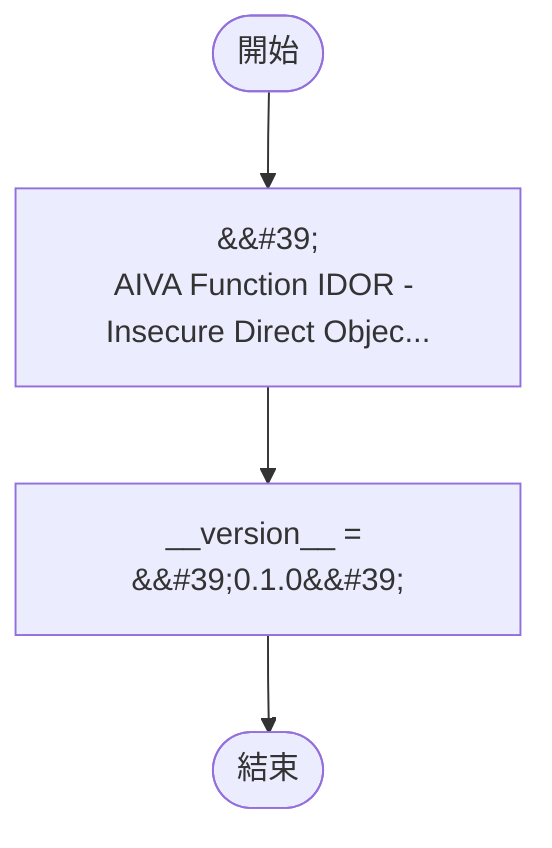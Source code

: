 flowchart TB
    n1([開始])
    n2([結束])
    n3[&amp;&#35;39;\nAIVA Function IDOR - Insecure Direct Objec...]
    n4[__version__ = &amp;&#35;39;0.1.0&amp;&#35;39;]
    n1 --> n3
    n3 --> n4
    n4 --> n2